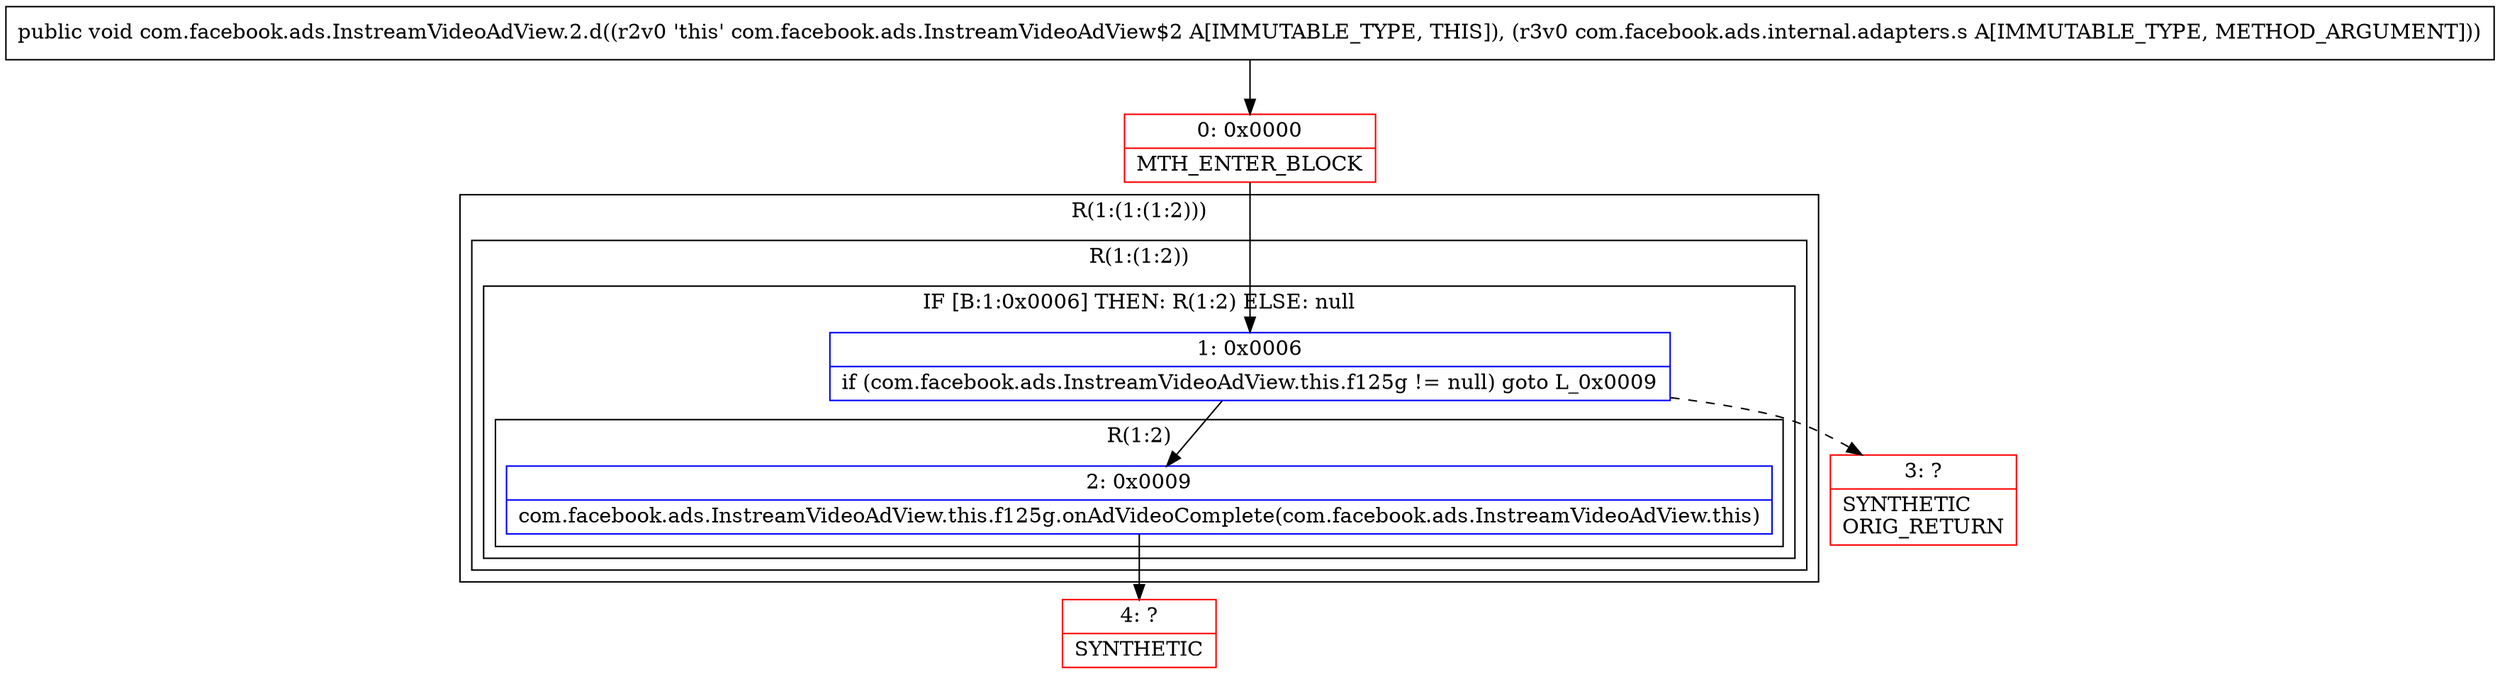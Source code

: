 digraph "CFG forcom.facebook.ads.InstreamVideoAdView.2.d(Lcom\/facebook\/ads\/internal\/adapters\/s;)V" {
subgraph cluster_Region_2134407853 {
label = "R(1:(1:(1:2)))";
node [shape=record,color=blue];
subgraph cluster_Region_545340977 {
label = "R(1:(1:2))";
node [shape=record,color=blue];
subgraph cluster_IfRegion_1585300916 {
label = "IF [B:1:0x0006] THEN: R(1:2) ELSE: null";
node [shape=record,color=blue];
Node_1 [shape=record,label="{1\:\ 0x0006|if (com.facebook.ads.InstreamVideoAdView.this.f125g != null) goto L_0x0009\l}"];
subgraph cluster_Region_108691973 {
label = "R(1:2)";
node [shape=record,color=blue];
Node_2 [shape=record,label="{2\:\ 0x0009|com.facebook.ads.InstreamVideoAdView.this.f125g.onAdVideoComplete(com.facebook.ads.InstreamVideoAdView.this)\l}"];
}
}
}
}
Node_0 [shape=record,color=red,label="{0\:\ 0x0000|MTH_ENTER_BLOCK\l}"];
Node_3 [shape=record,color=red,label="{3\:\ ?|SYNTHETIC\lORIG_RETURN\l}"];
Node_4 [shape=record,color=red,label="{4\:\ ?|SYNTHETIC\l}"];
MethodNode[shape=record,label="{public void com.facebook.ads.InstreamVideoAdView.2.d((r2v0 'this' com.facebook.ads.InstreamVideoAdView$2 A[IMMUTABLE_TYPE, THIS]), (r3v0 com.facebook.ads.internal.adapters.s A[IMMUTABLE_TYPE, METHOD_ARGUMENT])) }"];
MethodNode -> Node_0;
Node_1 -> Node_2;
Node_1 -> Node_3[style=dashed];
Node_2 -> Node_4;
Node_0 -> Node_1;
}

